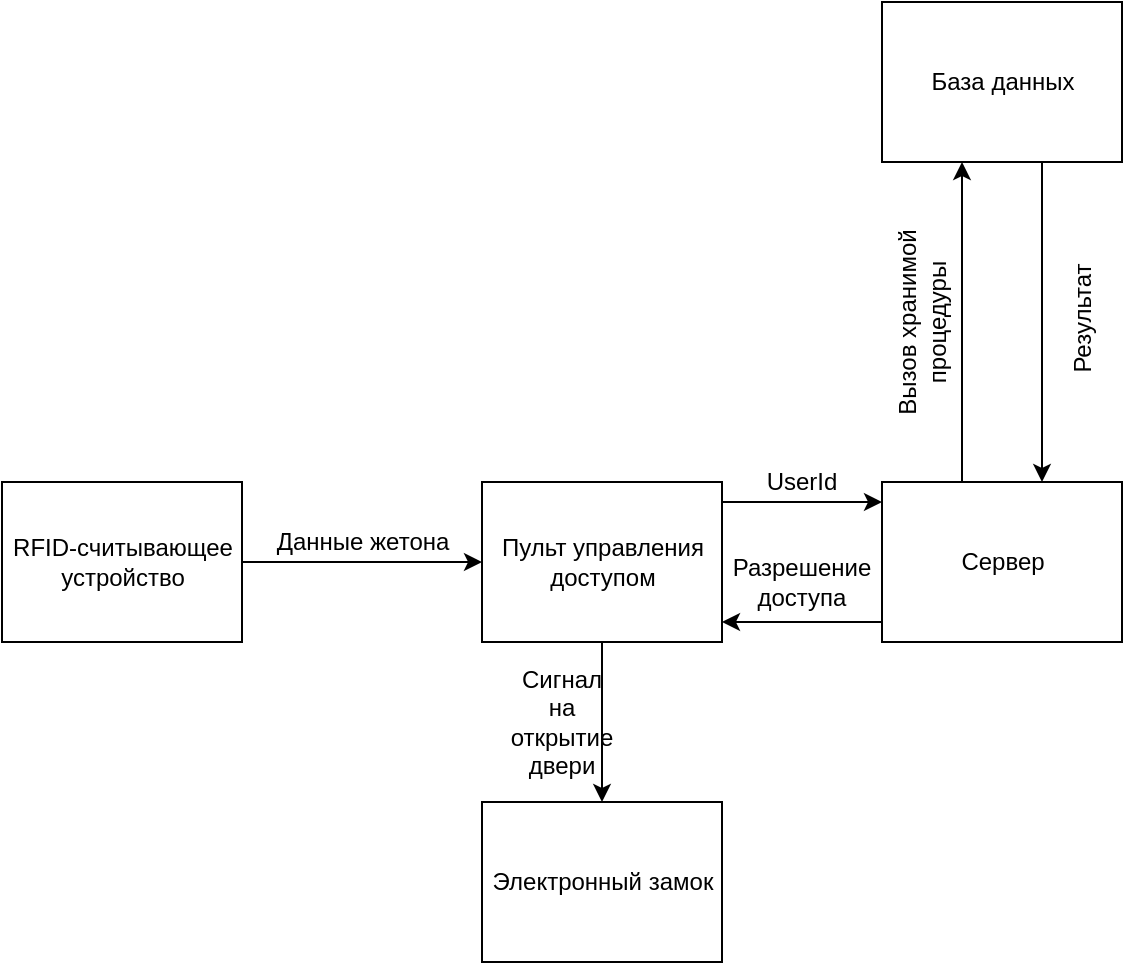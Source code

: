 <mxfile pages="1" version="11.2.3" type="device"><diagram id="gK7-oODjHRirQh6YZjUx" name="Page-1"><mxGraphModel dx="1662" dy="793" grid="1" gridSize="10" guides="1" tooltips="1" connect="1" arrows="1" fold="1" page="1" pageScale="1" pageWidth="827" pageHeight="1169" math="0" shadow="0"><root><mxCell id="0"/><mxCell id="1" parent="0"/><mxCell id="ObedB_MEl3JJNzrjNks--3" value="" style="edgeStyle=orthogonalEdgeStyle;rounded=0;orthogonalLoop=1;jettySize=auto;html=1;" edge="1" parent="1" source="ObedB_MEl3JJNzrjNks--1" target="ObedB_MEl3JJNzrjNks--2"><mxGeometry relative="1" as="geometry"><Array as="points"><mxPoint x="360" y="280"/><mxPoint x="360" y="280"/></Array></mxGeometry></mxCell><mxCell id="ObedB_MEl3JJNzrjNks--5" value="Данные жетона" style="text;html=1;resizable=0;points=[];align=center;verticalAlign=middle;labelBackgroundColor=#ffffff;" vertex="1" connectable="0" parent="ObedB_MEl3JJNzrjNks--3"><mxGeometry x="0.225" y="1" relative="1" as="geometry"><mxPoint x="-14" y="-9" as="offset"/></mxGeometry></mxCell><mxCell id="ObedB_MEl3JJNzrjNks--1" value="&lt;div&gt;RFID-считывающее&lt;/div&gt;&lt;div&gt; устройство&lt;/div&gt;" style="html=1;" vertex="1" parent="1"><mxGeometry x="160" y="240" width="120" height="80" as="geometry"/></mxCell><mxCell id="ObedB_MEl3JJNzrjNks--12" value="" style="edgeStyle=orthogonalEdgeStyle;rounded=0;orthogonalLoop=1;jettySize=auto;html=1;" edge="1" parent="1" source="ObedB_MEl3JJNzrjNks--2" target="ObedB_MEl3JJNzrjNks--6"><mxGeometry relative="1" as="geometry"><Array as="points"><mxPoint x="560" y="250"/><mxPoint x="560" y="250"/></Array></mxGeometry></mxCell><mxCell id="ObedB_MEl3JJNzrjNks--17" value="" style="edgeStyle=orthogonalEdgeStyle;rounded=0;orthogonalLoop=1;jettySize=auto;html=1;" edge="1" parent="1" source="ObedB_MEl3JJNzrjNks--2" target="ObedB_MEl3JJNzrjNks--16"><mxGeometry relative="1" as="geometry"><Array as="points"><mxPoint x="460" y="360"/><mxPoint x="460" y="360"/></Array></mxGeometry></mxCell><mxCell id="ObedB_MEl3JJNzrjNks--2" value="&lt;div&gt;Пульт управления&lt;/div&gt;&lt;div&gt;доступом&lt;br&gt;&lt;/div&gt;" style="html=1;" vertex="1" parent="1"><mxGeometry x="400" y="240" width="120" height="80" as="geometry"/></mxCell><mxCell id="ObedB_MEl3JJNzrjNks--8" value="" style="edgeStyle=orthogonalEdgeStyle;rounded=0;orthogonalLoop=1;jettySize=auto;html=1;" edge="1" parent="1" source="ObedB_MEl3JJNzrjNks--6" target="ObedB_MEl3JJNzrjNks--7"><mxGeometry relative="1" as="geometry"><Array as="points"><mxPoint x="640" y="190"/><mxPoint x="640" y="190"/></Array></mxGeometry></mxCell><mxCell id="ObedB_MEl3JJNzrjNks--14" value="" style="edgeStyle=orthogonalEdgeStyle;rounded=0;orthogonalLoop=1;jettySize=auto;html=1;" edge="1" parent="1" source="ObedB_MEl3JJNzrjNks--6" target="ObedB_MEl3JJNzrjNks--2"><mxGeometry relative="1" as="geometry"><Array as="points"><mxPoint x="560" y="310"/><mxPoint x="560" y="310"/></Array></mxGeometry></mxCell><mxCell id="ObedB_MEl3JJNzrjNks--6" value="Сервер" style="html=1;" vertex="1" parent="1"><mxGeometry x="600" y="240" width="120" height="80" as="geometry"/></mxCell><mxCell id="ObedB_MEl3JJNzrjNks--9" value="" style="edgeStyle=orthogonalEdgeStyle;rounded=0;orthogonalLoop=1;jettySize=auto;html=1;" edge="1" parent="1" source="ObedB_MEl3JJNzrjNks--7" target="ObedB_MEl3JJNzrjNks--6"><mxGeometry relative="1" as="geometry"><Array as="points"><mxPoint x="680" y="210"/><mxPoint x="680" y="210"/></Array></mxGeometry></mxCell><mxCell id="ObedB_MEl3JJNzrjNks--7" value="База данных" style="html=1;" vertex="1" parent="1"><mxGeometry x="600" width="120" height="80" as="geometry"/></mxCell><mxCell id="ObedB_MEl3JJNzrjNks--10" value="Результат" style="text;html=1;strokeColor=none;fillColor=none;align=center;verticalAlign=middle;whiteSpace=wrap;rounded=0;rotation=-90;" vertex="1" parent="1"><mxGeometry x="633" y="148" width="135" height="20" as="geometry"/></mxCell><mxCell id="ObedB_MEl3JJNzrjNks--11" value="Вызов хранимой процедуры" style="text;html=1;strokeColor=none;fillColor=none;align=center;verticalAlign=middle;whiteSpace=wrap;rounded=0;direction=south;rotation=-90;" vertex="1" parent="1"><mxGeometry x="550" y="140" width="140" height="40" as="geometry"/></mxCell><mxCell id="ObedB_MEl3JJNzrjNks--13" value="UserId" style="text;html=1;strokeColor=none;fillColor=none;align=center;verticalAlign=middle;whiteSpace=wrap;rounded=0;" vertex="1" parent="1"><mxGeometry x="540" y="230" width="40" height="20" as="geometry"/></mxCell><mxCell id="ObedB_MEl3JJNzrjNks--15" value="Разрешение доступа" style="text;html=1;strokeColor=none;fillColor=none;align=center;verticalAlign=middle;whiteSpace=wrap;rounded=0;" vertex="1" parent="1"><mxGeometry x="540" y="280" width="40" height="20" as="geometry"/></mxCell><mxCell id="ObedB_MEl3JJNzrjNks--16" value="Электронный замок" style="html=1;" vertex="1" parent="1"><mxGeometry x="400" y="400" width="120" height="80" as="geometry"/></mxCell><mxCell id="ObedB_MEl3JJNzrjNks--19" value="Сигнал на открытие двери" style="text;html=1;strokeColor=none;fillColor=none;align=center;verticalAlign=middle;whiteSpace=wrap;rounded=0;" vertex="1" parent="1"><mxGeometry x="420" y="350" width="40" height="20" as="geometry"/></mxCell></root></mxGraphModel></diagram></mxfile>